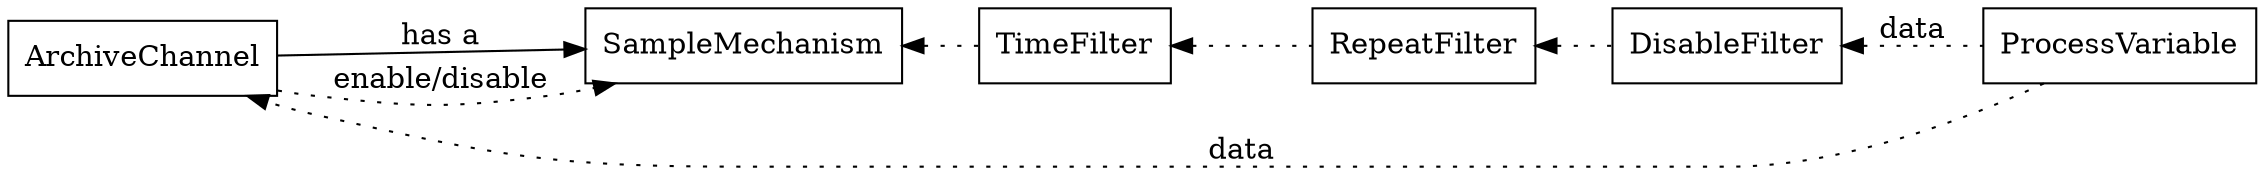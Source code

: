 # Example for dotting & viewing:
# dot -Tpng -o disable_filt.png disable_filt.dot && eog disable_filt.png &

digraph disable
{
 rankdir=LR
 
    ordering=out;
    ArchiveChannel [ shape=box ];

    SampleMechanism [ shape=box ];
    ArchiveChannel -> SampleMechanism [ label="  has a", weight=2 ];
    ArchiveChannel -> SampleMechanism [ label="  enable/disable", style=dotted ];

    TimeFilter [ shape=box ];
    SampleMechanism->TimeFilter [ style=dotted, dir=back, weight=2 ];

    RepeatFilter [ shape=box ];
    TimeFilter->RepeatFilter  [ style=dotted, dir=back, weight=2 ];

    DisableFilter [ shape=box ];
    RepeatFilter -> DisableFilter [ style=dotted, dir=back, weight=2 ];

    ProcessVariable [ shape=box ];
    DisableFilter -> ProcessVariable [ label="data", style=dotted, dir=back, weight=2 ];
    ProcessVariable -> ArchiveChannel [ label="data", style=dotted ];
}


